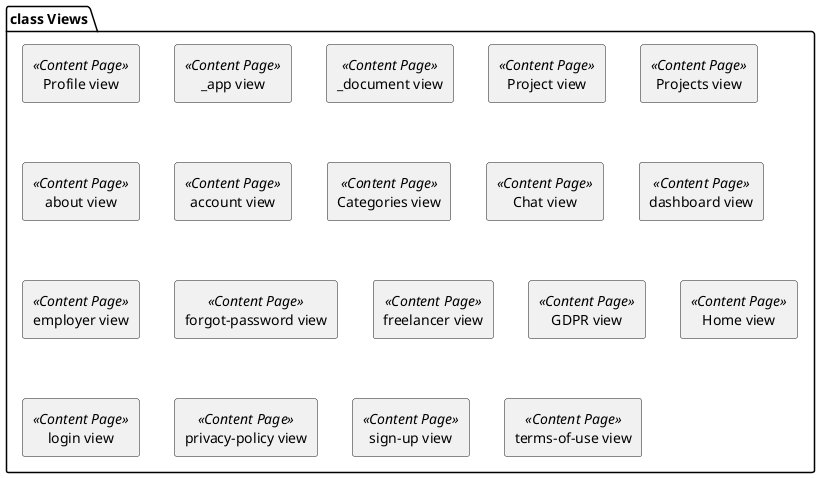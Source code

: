 @startuml

 skinparam monochrome true
 skinparam classAttributeIconSize 0
 top to bottom direction
package "class Views"{
  
rectangle "Profile view" <<Content Page>>
rectangle "_app view" <<Content Page>>
rectangle "_document view" <<Content Page>>
rectangle "Project view" <<Content Page>>
rectangle "Projects view" <<Content Page>>
rectangle "about view" <<Content Page>>
rectangle "account view" <<Content Page>>
rectangle "Categories view" <<Content Page>>
rectangle "Chat view" <<Content Page>>
rectangle "dashboard view" <<Content Page>>
rectangle "employer view" <<Content Page>>
rectangle "forgot-password view" <<Content Page>>
rectangle "freelancer view" <<Content Page>>
rectangle "GDPR view" <<Content Page>>
rectangle "Home view" <<Content Page>>
rectangle "login view" <<Content Page>>
rectangle "privacy-policy view" <<Content Page>>
rectangle "sign-up view" <<Content Page>>
rectangle "terms-of-use view" <<Content Page>>
  
  
}


@enduml
